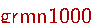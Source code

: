 \documentclass{standalone}
\usepackage{luamplib}
\begin{document}
\begin{mplibcode}
beginfig(2);
string ab, AB;
ab = "abgdezhjiklmnoxprstufqyw";
AB = "ABGDEZHJIKLMNOXPRSTUFQYW";
y := 0;
for $="grmn1000", "gporsonrg6r", "gneohellenicrg6r":
  draw $ infont "cmss10" scaled 0.8 shifted (0,y) withcolor .67 red;
  draw ab infont $ shifted (0,y-10);
  draw AB infont $ shifted (0,y-22);
  y := y - 40;
endfor
undraw (6 left -- 180 right) shifted 12 up;
undraw (6 left -- 180 right) shifted 108 down;
endfig;
\end{mplibcode}
\end{document}

